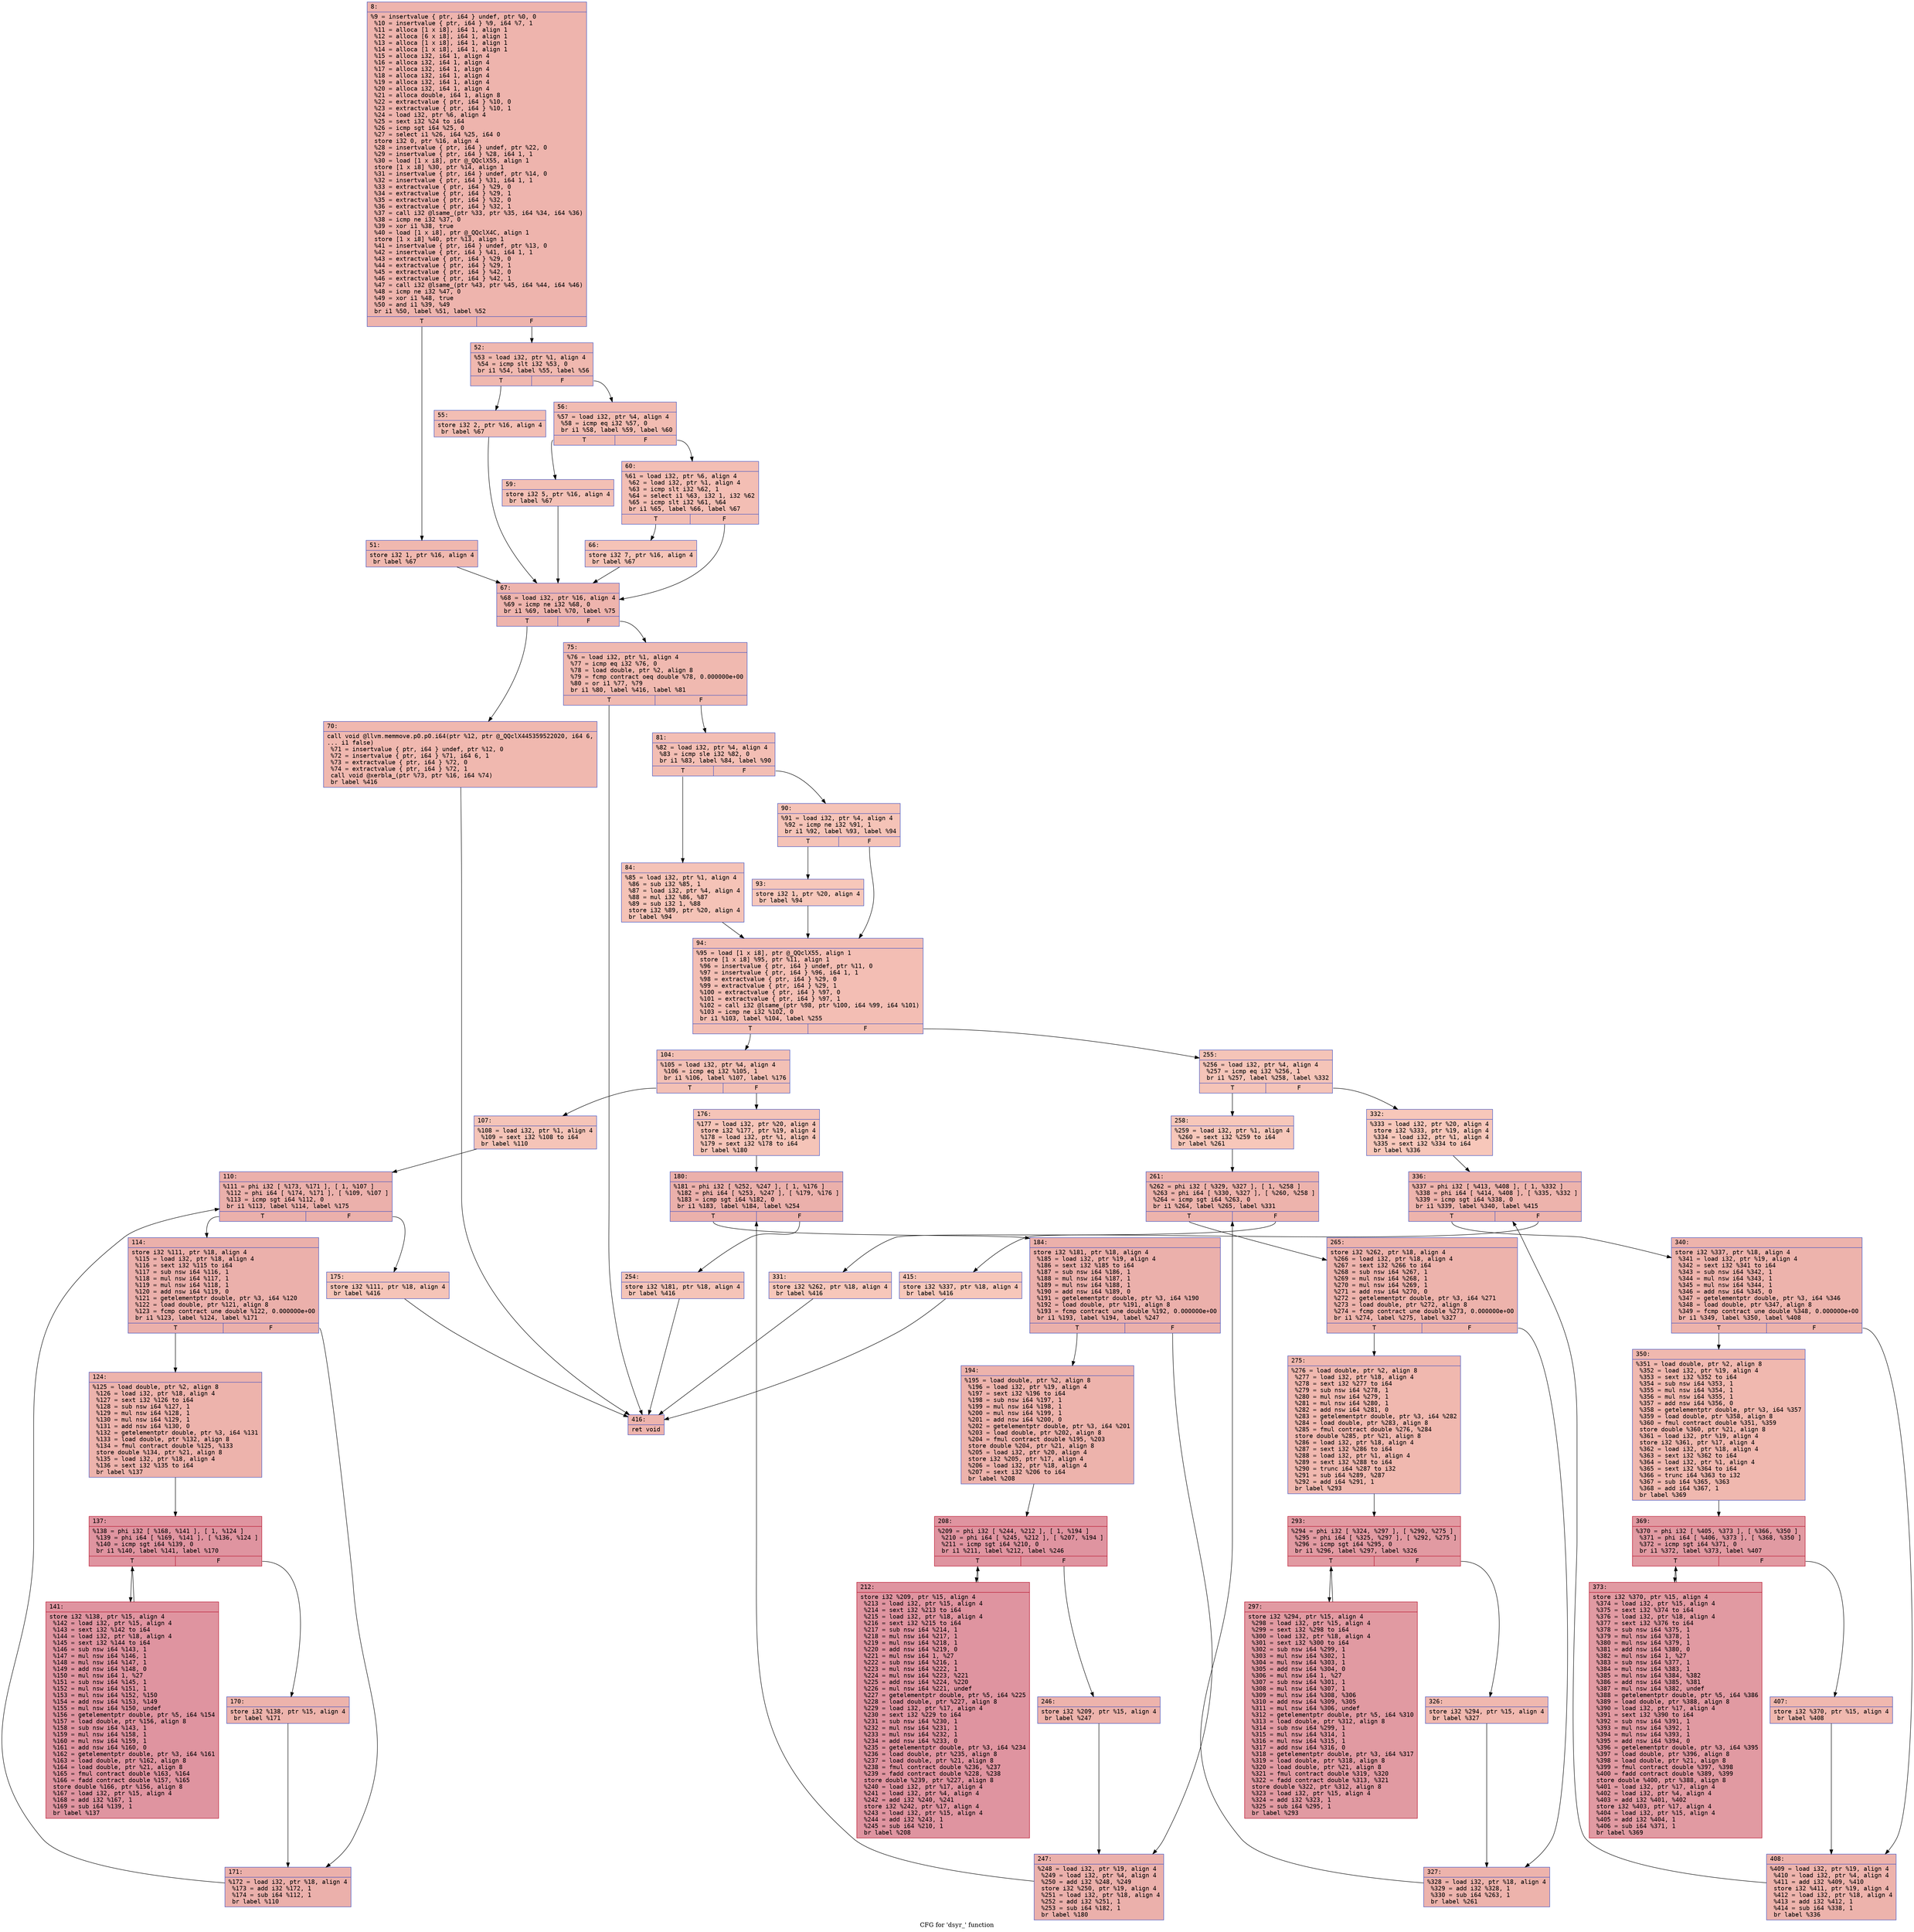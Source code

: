 digraph "CFG for 'dsyr_' function" {
	label="CFG for 'dsyr_' function";

	Node0x55ee101eb010 [shape=record,color="#3d50c3ff", style=filled, fillcolor="#d8564670" fontname="Courier",label="{8:\l|  %9 = insertvalue \{ ptr, i64 \} undef, ptr %0, 0\l  %10 = insertvalue \{ ptr, i64 \} %9, i64 %7, 1\l  %11 = alloca [1 x i8], i64 1, align 1\l  %12 = alloca [6 x i8], i64 1, align 1\l  %13 = alloca [1 x i8], i64 1, align 1\l  %14 = alloca [1 x i8], i64 1, align 1\l  %15 = alloca i32, i64 1, align 4\l  %16 = alloca i32, i64 1, align 4\l  %17 = alloca i32, i64 1, align 4\l  %18 = alloca i32, i64 1, align 4\l  %19 = alloca i32, i64 1, align 4\l  %20 = alloca i32, i64 1, align 4\l  %21 = alloca double, i64 1, align 8\l  %22 = extractvalue \{ ptr, i64 \} %10, 0\l  %23 = extractvalue \{ ptr, i64 \} %10, 1\l  %24 = load i32, ptr %6, align 4\l  %25 = sext i32 %24 to i64\l  %26 = icmp sgt i64 %25, 0\l  %27 = select i1 %26, i64 %25, i64 0\l  store i32 0, ptr %16, align 4\l  %28 = insertvalue \{ ptr, i64 \} undef, ptr %22, 0\l  %29 = insertvalue \{ ptr, i64 \} %28, i64 1, 1\l  %30 = load [1 x i8], ptr @_QQclX55, align 1\l  store [1 x i8] %30, ptr %14, align 1\l  %31 = insertvalue \{ ptr, i64 \} undef, ptr %14, 0\l  %32 = insertvalue \{ ptr, i64 \} %31, i64 1, 1\l  %33 = extractvalue \{ ptr, i64 \} %29, 0\l  %34 = extractvalue \{ ptr, i64 \} %29, 1\l  %35 = extractvalue \{ ptr, i64 \} %32, 0\l  %36 = extractvalue \{ ptr, i64 \} %32, 1\l  %37 = call i32 @lsame_(ptr %33, ptr %35, i64 %34, i64 %36)\l  %38 = icmp ne i32 %37, 0\l  %39 = xor i1 %38, true\l  %40 = load [1 x i8], ptr @_QQclX4C, align 1\l  store [1 x i8] %40, ptr %13, align 1\l  %41 = insertvalue \{ ptr, i64 \} undef, ptr %13, 0\l  %42 = insertvalue \{ ptr, i64 \} %41, i64 1, 1\l  %43 = extractvalue \{ ptr, i64 \} %29, 0\l  %44 = extractvalue \{ ptr, i64 \} %29, 1\l  %45 = extractvalue \{ ptr, i64 \} %42, 0\l  %46 = extractvalue \{ ptr, i64 \} %42, 1\l  %47 = call i32 @lsame_(ptr %43, ptr %45, i64 %44, i64 %46)\l  %48 = icmp ne i32 %47, 0\l  %49 = xor i1 %48, true\l  %50 = and i1 %39, %49\l  br i1 %50, label %51, label %52\l|{<s0>T|<s1>F}}"];
	Node0x55ee101eb010:s0 -> Node0x55ee101ed550[tooltip="8 -> 51\nProbability 50.00%" ];
	Node0x55ee101eb010:s1 -> Node0x55ee101ed5a0[tooltip="8 -> 52\nProbability 50.00%" ];
	Node0x55ee101ed550 [shape=record,color="#3d50c3ff", style=filled, fillcolor="#dc5d4a70" fontname="Courier",label="{51:\l|  store i32 1, ptr %16, align 4\l  br label %67\l}"];
	Node0x55ee101ed550 -> Node0x55ee101ed740[tooltip="51 -> 67\nProbability 100.00%" ];
	Node0x55ee101ed5a0 [shape=record,color="#3d50c3ff", style=filled, fillcolor="#dc5d4a70" fontname="Courier",label="{52:\l|  %53 = load i32, ptr %1, align 4\l  %54 = icmp slt i32 %53, 0\l  br i1 %54, label %55, label %56\l|{<s0>T|<s1>F}}"];
	Node0x55ee101ed5a0:s0 -> Node0x55ee101ed910[tooltip="52 -> 55\nProbability 37.50%" ];
	Node0x55ee101ed5a0:s1 -> Node0x55ee101ed960[tooltip="52 -> 56\nProbability 62.50%" ];
	Node0x55ee101ed910 [shape=record,color="#3d50c3ff", style=filled, fillcolor="#e36c5570" fontname="Courier",label="{55:\l|  store i32 2, ptr %16, align 4\l  br label %67\l}"];
	Node0x55ee101ed910 -> Node0x55ee101ed740[tooltip="55 -> 67\nProbability 100.00%" ];
	Node0x55ee101ed960 [shape=record,color="#3d50c3ff", style=filled, fillcolor="#e1675170" fontname="Courier",label="{56:\l|  %57 = load i32, ptr %4, align 4\l  %58 = icmp eq i32 %57, 0\l  br i1 %58, label %59, label %60\l|{<s0>T|<s1>F}}"];
	Node0x55ee101ed960:s0 -> Node0x55ee101edc80[tooltip="56 -> 59\nProbability 37.50%" ];
	Node0x55ee101ed960:s1 -> Node0x55ee101edcd0[tooltip="56 -> 60\nProbability 62.50%" ];
	Node0x55ee101edc80 [shape=record,color="#3d50c3ff", style=filled, fillcolor="#e5705870" fontname="Courier",label="{59:\l|  store i32 5, ptr %16, align 4\l  br label %67\l}"];
	Node0x55ee101edc80 -> Node0x55ee101ed740[tooltip="59 -> 67\nProbability 100.00%" ];
	Node0x55ee101edcd0 [shape=record,color="#3d50c3ff", style=filled, fillcolor="#e36c5570" fontname="Courier",label="{60:\l|  %61 = load i32, ptr %6, align 4\l  %62 = load i32, ptr %1, align 4\l  %63 = icmp slt i32 %62, 1\l  %64 = select i1 %63, i32 1, i32 %62\l  %65 = icmp slt i32 %61, %64\l  br i1 %65, label %66, label %67\l|{<s0>T|<s1>F}}"];
	Node0x55ee101edcd0:s0 -> Node0x55ee101ee1b0[tooltip="60 -> 66\nProbability 50.00%" ];
	Node0x55ee101edcd0:s1 -> Node0x55ee101ed740[tooltip="60 -> 67\nProbability 50.00%" ];
	Node0x55ee101ee1b0 [shape=record,color="#3d50c3ff", style=filled, fillcolor="#e8765c70" fontname="Courier",label="{66:\l|  store i32 7, ptr %16, align 4\l  br label %67\l}"];
	Node0x55ee101ee1b0 -> Node0x55ee101ed740[tooltip="66 -> 67\nProbability 100.00%" ];
	Node0x55ee101ed740 [shape=record,color="#3d50c3ff", style=filled, fillcolor="#d8564670" fontname="Courier",label="{67:\l|  %68 = load i32, ptr %16, align 4\l  %69 = icmp ne i32 %68, 0\l  br i1 %69, label %70, label %75\l|{<s0>T|<s1>F}}"];
	Node0x55ee101ed740:s0 -> Node0x55ee101ee4d0[tooltip="67 -> 70\nProbability 62.50%" ];
	Node0x55ee101ed740:s1 -> Node0x55ee101ee520[tooltip="67 -> 75\nProbability 37.50%" ];
	Node0x55ee101ee4d0 [shape=record,color="#3d50c3ff", style=filled, fillcolor="#dc5d4a70" fontname="Courier",label="{70:\l|  call void @llvm.memmove.p0.p0.i64(ptr %12, ptr @_QQclX445359522020, i64 6,\l... i1 false)\l  %71 = insertvalue \{ ptr, i64 \} undef, ptr %12, 0\l  %72 = insertvalue \{ ptr, i64 \} %71, i64 6, 1\l  %73 = extractvalue \{ ptr, i64 \} %72, 0\l  %74 = extractvalue \{ ptr, i64 \} %72, 1\l  call void @xerbla_(ptr %73, ptr %16, i64 %74)\l  br label %416\l}"];
	Node0x55ee101ee4d0 -> Node0x55ee101eeb20[tooltip="70 -> 416\nProbability 100.00%" ];
	Node0x55ee101ee520 [shape=record,color="#3d50c3ff", style=filled, fillcolor="#de614d70" fontname="Courier",label="{75:\l|  %76 = load i32, ptr %1, align 4\l  %77 = icmp eq i32 %76, 0\l  %78 = load double, ptr %2, align 8\l  %79 = fcmp contract oeq double %78, 0.000000e+00\l  %80 = or i1 %77, %79\l  br i1 %80, label %416, label %81\l|{<s0>T|<s1>F}}"];
	Node0x55ee101ee520:s0 -> Node0x55ee101eeb20[tooltip="75 -> 416\nProbability 50.00%" ];
	Node0x55ee101ee520:s1 -> Node0x55ee101eee90[tooltip="75 -> 81\nProbability 50.00%" ];
	Node0x55ee101eee90 [shape=record,color="#3d50c3ff", style=filled, fillcolor="#e36c5570" fontname="Courier",label="{81:\l|  %82 = load i32, ptr %4, align 4\l  %83 = icmp sle i32 %82, 0\l  br i1 %83, label %84, label %90\l|{<s0>T|<s1>F}}"];
	Node0x55ee101eee90:s0 -> Node0x55ee101ef0a0[tooltip="81 -> 84\nProbability 50.00%" ];
	Node0x55ee101eee90:s1 -> Node0x55ee101ef0f0[tooltip="81 -> 90\nProbability 50.00%" ];
	Node0x55ee101ef0a0 [shape=record,color="#3d50c3ff", style=filled, fillcolor="#e8765c70" fontname="Courier",label="{84:\l|  %85 = load i32, ptr %1, align 4\l  %86 = sub i32 %85, 1\l  %87 = load i32, ptr %4, align 4\l  %88 = mul i32 %86, %87\l  %89 = sub i32 1, %88\l  store i32 %89, ptr %20, align 4\l  br label %94\l}"];
	Node0x55ee101ef0a0 -> Node0x55ee101ef540[tooltip="84 -> 94\nProbability 100.00%" ];
	Node0x55ee101ef0f0 [shape=record,color="#3d50c3ff", style=filled, fillcolor="#e8765c70" fontname="Courier",label="{90:\l|  %91 = load i32, ptr %4, align 4\l  %92 = icmp ne i32 %91, 1\l  br i1 %92, label %93, label %94\l|{<s0>T|<s1>F}}"];
	Node0x55ee101ef0f0:s0 -> Node0x55ee101ef710[tooltip="90 -> 93\nProbability 50.00%" ];
	Node0x55ee101ef0f0:s1 -> Node0x55ee101ef540[tooltip="90 -> 94\nProbability 50.00%" ];
	Node0x55ee101ef710 [shape=record,color="#3d50c3ff", style=filled, fillcolor="#ec7f6370" fontname="Courier",label="{93:\l|  store i32 1, ptr %20, align 4\l  br label %94\l}"];
	Node0x55ee101ef710 -> Node0x55ee101ef540[tooltip="93 -> 94\nProbability 100.00%" ];
	Node0x55ee101ef540 [shape=record,color="#3d50c3ff", style=filled, fillcolor="#e36c5570" fontname="Courier",label="{94:\l|  %95 = load [1 x i8], ptr @_QQclX55, align 1\l  store [1 x i8] %95, ptr %11, align 1\l  %96 = insertvalue \{ ptr, i64 \} undef, ptr %11, 0\l  %97 = insertvalue \{ ptr, i64 \} %96, i64 1, 1\l  %98 = extractvalue \{ ptr, i64 \} %29, 0\l  %99 = extractvalue \{ ptr, i64 \} %29, 1\l  %100 = extractvalue \{ ptr, i64 \} %97, 0\l  %101 = extractvalue \{ ptr, i64 \} %97, 1\l  %102 = call i32 @lsame_(ptr %98, ptr %100, i64 %99, i64 %101)\l  %103 = icmp ne i32 %102, 0\l  br i1 %103, label %104, label %255\l|{<s0>T|<s1>F}}"];
	Node0x55ee101ef540:s0 -> Node0x55ee101ed1b0[tooltip="94 -> 104\nProbability 62.50%" ];
	Node0x55ee101ef540:s1 -> Node0x55ee101ed200[tooltip="94 -> 255\nProbability 37.50%" ];
	Node0x55ee101ed1b0 [shape=record,color="#3d50c3ff", style=filled, fillcolor="#e5705870" fontname="Courier",label="{104:\l|  %105 = load i32, ptr %4, align 4\l  %106 = icmp eq i32 %105, 1\l  br i1 %106, label %107, label %176\l|{<s0>T|<s1>F}}"];
	Node0x55ee101ed1b0:s0 -> Node0x55ee101f0a40[tooltip="104 -> 107\nProbability 50.00%" ];
	Node0x55ee101ed1b0:s1 -> Node0x55ee101f0a90[tooltip="104 -> 176\nProbability 50.00%" ];
	Node0x55ee101f0a40 [shape=record,color="#3d50c3ff", style=filled, fillcolor="#e97a5f70" fontname="Courier",label="{107:\l|  %108 = load i32, ptr %1, align 4\l  %109 = sext i32 %108 to i64\l  br label %110\l}"];
	Node0x55ee101f0a40 -> Node0x55ee101f0c80[tooltip="107 -> 110\nProbability 100.00%" ];
	Node0x55ee101f0c80 [shape=record,color="#3d50c3ff", style=filled, fillcolor="#d24b4070" fontname="Courier",label="{110:\l|  %111 = phi i32 [ %173, %171 ], [ 1, %107 ]\l  %112 = phi i64 [ %174, %171 ], [ %109, %107 ]\l  %113 = icmp sgt i64 %112, 0\l  br i1 %113, label %114, label %175\l|{<s0>T|<s1>F}}"];
	Node0x55ee101f0c80:s0 -> Node0x55ee101f0fa0[tooltip="110 -> 114\nProbability 96.88%" ];
	Node0x55ee101f0c80:s1 -> Node0x55ee101f0ff0[tooltip="110 -> 175\nProbability 3.12%" ];
	Node0x55ee101f0fa0 [shape=record,color="#3d50c3ff", style=filled, fillcolor="#d24b4070" fontname="Courier",label="{114:\l|  store i32 %111, ptr %18, align 4\l  %115 = load i32, ptr %18, align 4\l  %116 = sext i32 %115 to i64\l  %117 = sub nsw i64 %116, 1\l  %118 = mul nsw i64 %117, 1\l  %119 = mul nsw i64 %118, 1\l  %120 = add nsw i64 %119, 0\l  %121 = getelementptr double, ptr %3, i64 %120\l  %122 = load double, ptr %121, align 8\l  %123 = fcmp contract une double %122, 0.000000e+00\l  br i1 %123, label %124, label %171\l|{<s0>T|<s1>F}}"];
	Node0x55ee101f0fa0:s0 -> Node0x55ee101f1670[tooltip="114 -> 124\nProbability 62.50%" ];
	Node0x55ee101f0fa0:s1 -> Node0x55ee101f0d40[tooltip="114 -> 171\nProbability 37.50%" ];
	Node0x55ee101f1670 [shape=record,color="#3d50c3ff", style=filled, fillcolor="#d6524470" fontname="Courier",label="{124:\l|  %125 = load double, ptr %2, align 8\l  %126 = load i32, ptr %18, align 4\l  %127 = sext i32 %126 to i64\l  %128 = sub nsw i64 %127, 1\l  %129 = mul nsw i64 %128, 1\l  %130 = mul nsw i64 %129, 1\l  %131 = add nsw i64 %130, 0\l  %132 = getelementptr double, ptr %3, i64 %131\l  %133 = load double, ptr %132, align 8\l  %134 = fmul contract double %125, %133\l  store double %134, ptr %21, align 8\l  %135 = load i32, ptr %18, align 4\l  %136 = sext i32 %135 to i64\l  br label %137\l}"];
	Node0x55ee101f1670 -> Node0x55ee101f1e60[tooltip="124 -> 137\nProbability 100.00%" ];
	Node0x55ee101f1e60 [shape=record,color="#b70d28ff", style=filled, fillcolor="#b70d2870" fontname="Courier",label="{137:\l|  %138 = phi i32 [ %168, %141 ], [ 1, %124 ]\l  %139 = phi i64 [ %169, %141 ], [ %136, %124 ]\l  %140 = icmp sgt i64 %139, 0\l  br i1 %140, label %141, label %170\l|{<s0>T|<s1>F}}"];
	Node0x55ee101f1e60:s0 -> Node0x55ee101f1f20[tooltip="137 -> 141\nProbability 96.88%" ];
	Node0x55ee101f1e60:s1 -> Node0x55ee101f2180[tooltip="137 -> 170\nProbability 3.12%" ];
	Node0x55ee101f1f20 [shape=record,color="#b70d28ff", style=filled, fillcolor="#b70d2870" fontname="Courier",label="{141:\l|  store i32 %138, ptr %15, align 4\l  %142 = load i32, ptr %15, align 4\l  %143 = sext i32 %142 to i64\l  %144 = load i32, ptr %18, align 4\l  %145 = sext i32 %144 to i64\l  %146 = sub nsw i64 %143, 1\l  %147 = mul nsw i64 %146, 1\l  %148 = mul nsw i64 %147, 1\l  %149 = add nsw i64 %148, 0\l  %150 = mul nsw i64 1, %27\l  %151 = sub nsw i64 %145, 1\l  %152 = mul nsw i64 %151, 1\l  %153 = mul nsw i64 %152, %150\l  %154 = add nsw i64 %153, %149\l  %155 = mul nsw i64 %150, undef\l  %156 = getelementptr double, ptr %5, i64 %154\l  %157 = load double, ptr %156, align 8\l  %158 = sub nsw i64 %143, 1\l  %159 = mul nsw i64 %158, 1\l  %160 = mul nsw i64 %159, 1\l  %161 = add nsw i64 %160, 0\l  %162 = getelementptr double, ptr %3, i64 %161\l  %163 = load double, ptr %162, align 8\l  %164 = load double, ptr %21, align 8\l  %165 = fmul contract double %163, %164\l  %166 = fadd contract double %157, %165\l  store double %166, ptr %156, align 8\l  %167 = load i32, ptr %15, align 4\l  %168 = add i32 %167, 1\l  %169 = sub i64 %139, 1\l  br label %137\l}"];
	Node0x55ee101f1f20 -> Node0x55ee101f1e60[tooltip="141 -> 137\nProbability 100.00%" ];
	Node0x55ee101f2180 [shape=record,color="#3d50c3ff", style=filled, fillcolor="#d6524470" fontname="Courier",label="{170:\l|  store i32 %138, ptr %15, align 4\l  br label %171\l}"];
	Node0x55ee101f2180 -> Node0x55ee101f0d40[tooltip="170 -> 171\nProbability 100.00%" ];
	Node0x55ee101f0d40 [shape=record,color="#3d50c3ff", style=filled, fillcolor="#d24b4070" fontname="Courier",label="{171:\l|  %172 = load i32, ptr %18, align 4\l  %173 = add i32 %172, 1\l  %174 = sub i64 %112, 1\l  br label %110\l}"];
	Node0x55ee101f0d40 -> Node0x55ee101f0c80[tooltip="171 -> 110\nProbability 100.00%" ];
	Node0x55ee101f0ff0 [shape=record,color="#3d50c3ff", style=filled, fillcolor="#e97a5f70" fontname="Courier",label="{175:\l|  store i32 %111, ptr %18, align 4\l  br label %416\l}"];
	Node0x55ee101f0ff0 -> Node0x55ee101eeb20[tooltip="175 -> 416\nProbability 100.00%" ];
	Node0x55ee101f0a90 [shape=record,color="#3d50c3ff", style=filled, fillcolor="#e97a5f70" fontname="Courier",label="{176:\l|  %177 = load i32, ptr %20, align 4\l  store i32 %177, ptr %19, align 4\l  %178 = load i32, ptr %1, align 4\l  %179 = sext i32 %178 to i64\l  br label %180\l}"];
	Node0x55ee101f0a90 -> Node0x55ee101fd490[tooltip="176 -> 180\nProbability 100.00%" ];
	Node0x55ee101fd490 [shape=record,color="#3d50c3ff", style=filled, fillcolor="#d24b4070" fontname="Courier",label="{180:\l|  %181 = phi i32 [ %252, %247 ], [ 1, %176 ]\l  %182 = phi i64 [ %253, %247 ], [ %179, %176 ]\l  %183 = icmp sgt i64 %182, 0\l  br i1 %183, label %184, label %254\l|{<s0>T|<s1>F}}"];
	Node0x55ee101fd490:s0 -> Node0x55ee101fd7b0[tooltip="180 -> 184\nProbability 96.88%" ];
	Node0x55ee101fd490:s1 -> Node0x55ee101fd800[tooltip="180 -> 254\nProbability 3.12%" ];
	Node0x55ee101fd7b0 [shape=record,color="#3d50c3ff", style=filled, fillcolor="#d24b4070" fontname="Courier",label="{184:\l|  store i32 %181, ptr %18, align 4\l  %185 = load i32, ptr %19, align 4\l  %186 = sext i32 %185 to i64\l  %187 = sub nsw i64 %186, 1\l  %188 = mul nsw i64 %187, 1\l  %189 = mul nsw i64 %188, 1\l  %190 = add nsw i64 %189, 0\l  %191 = getelementptr double, ptr %3, i64 %190\l  %192 = load double, ptr %191, align 8\l  %193 = fcmp contract une double %192, 0.000000e+00\l  br i1 %193, label %194, label %247\l|{<s0>T|<s1>F}}"];
	Node0x55ee101fd7b0:s0 -> Node0x55ee101efab0[tooltip="184 -> 194\nProbability 62.50%" ];
	Node0x55ee101fd7b0:s1 -> Node0x55ee101fd550[tooltip="184 -> 247\nProbability 37.50%" ];
	Node0x55ee101efab0 [shape=record,color="#3d50c3ff", style=filled, fillcolor="#d6524470" fontname="Courier",label="{194:\l|  %195 = load double, ptr %2, align 8\l  %196 = load i32, ptr %19, align 4\l  %197 = sext i32 %196 to i64\l  %198 = sub nsw i64 %197, 1\l  %199 = mul nsw i64 %198, 1\l  %200 = mul nsw i64 %199, 1\l  %201 = add nsw i64 %200, 0\l  %202 = getelementptr double, ptr %3, i64 %201\l  %203 = load double, ptr %202, align 8\l  %204 = fmul contract double %195, %203\l  store double %204, ptr %21, align 8\l  %205 = load i32, ptr %20, align 4\l  store i32 %205, ptr %17, align 4\l  %206 = load i32, ptr %18, align 4\l  %207 = sext i32 %206 to i64\l  br label %208\l}"];
	Node0x55ee101efab0 -> Node0x55ee101f03c0[tooltip="194 -> 208\nProbability 100.00%" ];
	Node0x55ee101f03c0 [shape=record,color="#b70d28ff", style=filled, fillcolor="#b70d2870" fontname="Courier",label="{208:\l|  %209 = phi i32 [ %244, %212 ], [ 1, %194 ]\l  %210 = phi i64 [ %245, %212 ], [ %207, %194 ]\l  %211 = icmp sgt i64 %210, 0\l  br i1 %211, label %212, label %246\l|{<s0>T|<s1>F}}"];
	Node0x55ee101f03c0:s0 -> Node0x55ee101f0480[tooltip="208 -> 212\nProbability 96.88%" ];
	Node0x55ee101f03c0:s1 -> Node0x55ee101f06e0[tooltip="208 -> 246\nProbability 3.12%" ];
	Node0x55ee101f0480 [shape=record,color="#b70d28ff", style=filled, fillcolor="#b70d2870" fontname="Courier",label="{212:\l|  store i32 %209, ptr %15, align 4\l  %213 = load i32, ptr %15, align 4\l  %214 = sext i32 %213 to i64\l  %215 = load i32, ptr %18, align 4\l  %216 = sext i32 %215 to i64\l  %217 = sub nsw i64 %214, 1\l  %218 = mul nsw i64 %217, 1\l  %219 = mul nsw i64 %218, 1\l  %220 = add nsw i64 %219, 0\l  %221 = mul nsw i64 1, %27\l  %222 = sub nsw i64 %216, 1\l  %223 = mul nsw i64 %222, 1\l  %224 = mul nsw i64 %223, %221\l  %225 = add nsw i64 %224, %220\l  %226 = mul nsw i64 %221, undef\l  %227 = getelementptr double, ptr %5, i64 %225\l  %228 = load double, ptr %227, align 8\l  %229 = load i32, ptr %17, align 4\l  %230 = sext i32 %229 to i64\l  %231 = sub nsw i64 %230, 1\l  %232 = mul nsw i64 %231, 1\l  %233 = mul nsw i64 %232, 1\l  %234 = add nsw i64 %233, 0\l  %235 = getelementptr double, ptr %3, i64 %234\l  %236 = load double, ptr %235, align 8\l  %237 = load double, ptr %21, align 8\l  %238 = fmul contract double %236, %237\l  %239 = fadd contract double %228, %238\l  store double %239, ptr %227, align 8\l  %240 = load i32, ptr %17, align 4\l  %241 = load i32, ptr %4, align 4\l  %242 = add i32 %240, %241\l  store i32 %242, ptr %17, align 4\l  %243 = load i32, ptr %15, align 4\l  %244 = add i32 %243, 1\l  %245 = sub i64 %210, 1\l  br label %208\l}"];
	Node0x55ee101f0480 -> Node0x55ee101f03c0[tooltip="212 -> 208\nProbability 100.00%" ];
	Node0x55ee101f06e0 [shape=record,color="#3d50c3ff", style=filled, fillcolor="#d6524470" fontname="Courier",label="{246:\l|  store i32 %209, ptr %15, align 4\l  br label %247\l}"];
	Node0x55ee101f06e0 -> Node0x55ee101fd550[tooltip="246 -> 247\nProbability 100.00%" ];
	Node0x55ee101fd550 [shape=record,color="#3d50c3ff", style=filled, fillcolor="#d24b4070" fontname="Courier",label="{247:\l|  %248 = load i32, ptr %19, align 4\l  %249 = load i32, ptr %4, align 4\l  %250 = add i32 %248, %249\l  store i32 %250, ptr %19, align 4\l  %251 = load i32, ptr %18, align 4\l  %252 = add i32 %251, 1\l  %253 = sub i64 %182, 1\l  br label %180\l}"];
	Node0x55ee101fd550 -> Node0x55ee101fd490[tooltip="247 -> 180\nProbability 100.00%" ];
	Node0x55ee101fd800 [shape=record,color="#3d50c3ff", style=filled, fillcolor="#e97a5f70" fontname="Courier",label="{254:\l|  store i32 %181, ptr %18, align 4\l  br label %416\l}"];
	Node0x55ee101fd800 -> Node0x55ee101eeb20[tooltip="254 -> 416\nProbability 100.00%" ];
	Node0x55ee101ed200 [shape=record,color="#3d50c3ff", style=filled, fillcolor="#e97a5f70" fontname="Courier",label="{255:\l|  %256 = load i32, ptr %4, align 4\l  %257 = icmp eq i32 %256, 1\l  br i1 %257, label %258, label %332\l|{<s0>T|<s1>F}}"];
	Node0x55ee101ed200:s0 -> Node0x55ee10201770[tooltip="255 -> 258\nProbability 50.00%" ];
	Node0x55ee101ed200:s1 -> Node0x55ee102017c0[tooltip="255 -> 332\nProbability 50.00%" ];
	Node0x55ee10201770 [shape=record,color="#3d50c3ff", style=filled, fillcolor="#ec7f6370" fontname="Courier",label="{258:\l|  %259 = load i32, ptr %1, align 4\l  %260 = sext i32 %259 to i64\l  br label %261\l}"];
	Node0x55ee10201770 -> Node0x55ee102019b0[tooltip="258 -> 261\nProbability 100.00%" ];
	Node0x55ee102019b0 [shape=record,color="#3d50c3ff", style=filled, fillcolor="#d6524470" fontname="Courier",label="{261:\l|  %262 = phi i32 [ %329, %327 ], [ 1, %258 ]\l  %263 = phi i64 [ %330, %327 ], [ %260, %258 ]\l  %264 = icmp sgt i64 %263, 0\l  br i1 %264, label %265, label %331\l|{<s0>T|<s1>F}}"];
	Node0x55ee102019b0:s0 -> Node0x55ee10201cd0[tooltip="261 -> 265\nProbability 96.88%" ];
	Node0x55ee102019b0:s1 -> Node0x55ee10201d20[tooltip="261 -> 331\nProbability 3.12%" ];
	Node0x55ee10201cd0 [shape=record,color="#3d50c3ff", style=filled, fillcolor="#d6524470" fontname="Courier",label="{265:\l|  store i32 %262, ptr %18, align 4\l  %266 = load i32, ptr %18, align 4\l  %267 = sext i32 %266 to i64\l  %268 = sub nsw i64 %267, 1\l  %269 = mul nsw i64 %268, 1\l  %270 = mul nsw i64 %269, 1\l  %271 = add nsw i64 %270, 0\l  %272 = getelementptr double, ptr %3, i64 %271\l  %273 = load double, ptr %272, align 8\l  %274 = fcmp contract une double %273, 0.000000e+00\l  br i1 %274, label %275, label %327\l|{<s0>T|<s1>F}}"];
	Node0x55ee10201cd0:s0 -> Node0x55ee102023a0[tooltip="265 -> 275\nProbability 62.50%" ];
	Node0x55ee10201cd0:s1 -> Node0x55ee10201a70[tooltip="265 -> 327\nProbability 37.50%" ];
	Node0x55ee102023a0 [shape=record,color="#3d50c3ff", style=filled, fillcolor="#dc5d4a70" fontname="Courier",label="{275:\l|  %276 = load double, ptr %2, align 8\l  %277 = load i32, ptr %18, align 4\l  %278 = sext i32 %277 to i64\l  %279 = sub nsw i64 %278, 1\l  %280 = mul nsw i64 %279, 1\l  %281 = mul nsw i64 %280, 1\l  %282 = add nsw i64 %281, 0\l  %283 = getelementptr double, ptr %3, i64 %282\l  %284 = load double, ptr %283, align 8\l  %285 = fmul contract double %276, %284\l  store double %285, ptr %21, align 8\l  %286 = load i32, ptr %18, align 4\l  %287 = sext i32 %286 to i64\l  %288 = load i32, ptr %1, align 4\l  %289 = sext i32 %288 to i64\l  %290 = trunc i64 %287 to i32\l  %291 = sub i64 %289, %287\l  %292 = add i64 %291, 1\l  br label %293\l}"];
	Node0x55ee102023a0 -> Node0x55ee10202e10[tooltip="275 -> 293\nProbability 100.00%" ];
	Node0x55ee10202e10 [shape=record,color="#b70d28ff", style=filled, fillcolor="#bb1b2c70" fontname="Courier",label="{293:\l|  %294 = phi i32 [ %324, %297 ], [ %290, %275 ]\l  %295 = phi i64 [ %325, %297 ], [ %292, %275 ]\l  %296 = icmp sgt i64 %295, 0\l  br i1 %296, label %297, label %326\l|{<s0>T|<s1>F}}"];
	Node0x55ee10202e10:s0 -> Node0x55ee10202ed0[tooltip="293 -> 297\nProbability 96.88%" ];
	Node0x55ee10202e10:s1 -> Node0x55ee10203130[tooltip="293 -> 326\nProbability 3.12%" ];
	Node0x55ee10202ed0 [shape=record,color="#b70d28ff", style=filled, fillcolor="#bb1b2c70" fontname="Courier",label="{297:\l|  store i32 %294, ptr %15, align 4\l  %298 = load i32, ptr %15, align 4\l  %299 = sext i32 %298 to i64\l  %300 = load i32, ptr %18, align 4\l  %301 = sext i32 %300 to i64\l  %302 = sub nsw i64 %299, 1\l  %303 = mul nsw i64 %302, 1\l  %304 = mul nsw i64 %303, 1\l  %305 = add nsw i64 %304, 0\l  %306 = mul nsw i64 1, %27\l  %307 = sub nsw i64 %301, 1\l  %308 = mul nsw i64 %307, 1\l  %309 = mul nsw i64 %308, %306\l  %310 = add nsw i64 %309, %305\l  %311 = mul nsw i64 %306, undef\l  %312 = getelementptr double, ptr %5, i64 %310\l  %313 = load double, ptr %312, align 8\l  %314 = sub nsw i64 %299, 1\l  %315 = mul nsw i64 %314, 1\l  %316 = mul nsw i64 %315, 1\l  %317 = add nsw i64 %316, 0\l  %318 = getelementptr double, ptr %3, i64 %317\l  %319 = load double, ptr %318, align 8\l  %320 = load double, ptr %21, align 8\l  %321 = fmul contract double %319, %320\l  %322 = fadd contract double %313, %321\l  store double %322, ptr %312, align 8\l  %323 = load i32, ptr %15, align 4\l  %324 = add i32 %323, 1\l  %325 = sub i64 %295, 1\l  br label %293\l}"];
	Node0x55ee10202ed0 -> Node0x55ee10202e10[tooltip="297 -> 293\nProbability 100.00%" ];
	Node0x55ee10203130 [shape=record,color="#3d50c3ff", style=filled, fillcolor="#dc5d4a70" fontname="Courier",label="{326:\l|  store i32 %294, ptr %15, align 4\l  br label %327\l}"];
	Node0x55ee10203130 -> Node0x55ee10201a70[tooltip="326 -> 327\nProbability 100.00%" ];
	Node0x55ee10201a70 [shape=record,color="#3d50c3ff", style=filled, fillcolor="#d6524470" fontname="Courier",label="{327:\l|  %328 = load i32, ptr %18, align 4\l  %329 = add i32 %328, 1\l  %330 = sub i64 %263, 1\l  br label %261\l}"];
	Node0x55ee10201a70 -> Node0x55ee102019b0[tooltip="327 -> 261\nProbability 100.00%" ];
	Node0x55ee10201d20 [shape=record,color="#3d50c3ff", style=filled, fillcolor="#ec7f6370" fontname="Courier",label="{331:\l|  store i32 %262, ptr %18, align 4\l  br label %416\l}"];
	Node0x55ee10201d20 -> Node0x55ee101eeb20[tooltip="331 -> 416\nProbability 100.00%" ];
	Node0x55ee102017c0 [shape=record,color="#3d50c3ff", style=filled, fillcolor="#ec7f6370" fontname="Courier",label="{332:\l|  %333 = load i32, ptr %20, align 4\l  store i32 %333, ptr %19, align 4\l  %334 = load i32, ptr %1, align 4\l  %335 = sext i32 %334 to i64\l  br label %336\l}"];
	Node0x55ee102017c0 -> Node0x55ee10204960[tooltip="332 -> 336\nProbability 100.00%" ];
	Node0x55ee10204960 [shape=record,color="#3d50c3ff", style=filled, fillcolor="#d6524470" fontname="Courier",label="{336:\l|  %337 = phi i32 [ %413, %408 ], [ 1, %332 ]\l  %338 = phi i64 [ %414, %408 ], [ %335, %332 ]\l  %339 = icmp sgt i64 %338, 0\l  br i1 %339, label %340, label %415\l|{<s0>T|<s1>F}}"];
	Node0x55ee10204960:s0 -> Node0x55ee10204c80[tooltip="336 -> 340\nProbability 96.88%" ];
	Node0x55ee10204960:s1 -> Node0x55ee10204cd0[tooltip="336 -> 415\nProbability 3.12%" ];
	Node0x55ee10204c80 [shape=record,color="#3d50c3ff", style=filled, fillcolor="#d6524470" fontname="Courier",label="{340:\l|  store i32 %337, ptr %18, align 4\l  %341 = load i32, ptr %19, align 4\l  %342 = sext i32 %341 to i64\l  %343 = sub nsw i64 %342, 1\l  %344 = mul nsw i64 %343, 1\l  %345 = mul nsw i64 %344, 1\l  %346 = add nsw i64 %345, 0\l  %347 = getelementptr double, ptr %3, i64 %346\l  %348 = load double, ptr %347, align 8\l  %349 = fcmp contract une double %348, 0.000000e+00\l  br i1 %349, label %350, label %408\l|{<s0>T|<s1>F}}"];
	Node0x55ee10204c80:s0 -> Node0x55ee10205350[tooltip="340 -> 350\nProbability 62.50%" ];
	Node0x55ee10204c80:s1 -> Node0x55ee10204a20[tooltip="340 -> 408\nProbability 37.50%" ];
	Node0x55ee10205350 [shape=record,color="#3d50c3ff", style=filled, fillcolor="#dc5d4a70" fontname="Courier",label="{350:\l|  %351 = load double, ptr %2, align 8\l  %352 = load i32, ptr %19, align 4\l  %353 = sext i32 %352 to i64\l  %354 = sub nsw i64 %353, 1\l  %355 = mul nsw i64 %354, 1\l  %356 = mul nsw i64 %355, 1\l  %357 = add nsw i64 %356, 0\l  %358 = getelementptr double, ptr %3, i64 %357\l  %359 = load double, ptr %358, align 8\l  %360 = fmul contract double %351, %359\l  store double %360, ptr %21, align 8\l  %361 = load i32, ptr %19, align 4\l  store i32 %361, ptr %17, align 4\l  %362 = load i32, ptr %18, align 4\l  %363 = sext i32 %362 to i64\l  %364 = load i32, ptr %1, align 4\l  %365 = sext i32 %364 to i64\l  %366 = trunc i64 %363 to i32\l  %367 = sub i64 %365, %363\l  %368 = add i64 %367, 1\l  br label %369\l}"];
	Node0x55ee10205350 -> Node0x55ee10205ee0[tooltip="350 -> 369\nProbability 100.00%" ];
	Node0x55ee10205ee0 [shape=record,color="#b70d28ff", style=filled, fillcolor="#bb1b2c70" fontname="Courier",label="{369:\l|  %370 = phi i32 [ %405, %373 ], [ %366, %350 ]\l  %371 = phi i64 [ %406, %373 ], [ %368, %350 ]\l  %372 = icmp sgt i64 %371, 0\l  br i1 %372, label %373, label %407\l|{<s0>T|<s1>F}}"];
	Node0x55ee10205ee0:s0 -> Node0x55ee10205fa0[tooltip="369 -> 373\nProbability 96.88%" ];
	Node0x55ee10205ee0:s1 -> Node0x55ee10206200[tooltip="369 -> 407\nProbability 3.12%" ];
	Node0x55ee10205fa0 [shape=record,color="#b70d28ff", style=filled, fillcolor="#bb1b2c70" fontname="Courier",label="{373:\l|  store i32 %370, ptr %15, align 4\l  %374 = load i32, ptr %15, align 4\l  %375 = sext i32 %374 to i64\l  %376 = load i32, ptr %18, align 4\l  %377 = sext i32 %376 to i64\l  %378 = sub nsw i64 %375, 1\l  %379 = mul nsw i64 %378, 1\l  %380 = mul nsw i64 %379, 1\l  %381 = add nsw i64 %380, 0\l  %382 = mul nsw i64 1, %27\l  %383 = sub nsw i64 %377, 1\l  %384 = mul nsw i64 %383, 1\l  %385 = mul nsw i64 %384, %382\l  %386 = add nsw i64 %385, %381\l  %387 = mul nsw i64 %382, undef\l  %388 = getelementptr double, ptr %5, i64 %386\l  %389 = load double, ptr %388, align 8\l  %390 = load i32, ptr %17, align 4\l  %391 = sext i32 %390 to i64\l  %392 = sub nsw i64 %391, 1\l  %393 = mul nsw i64 %392, 1\l  %394 = mul nsw i64 %393, 1\l  %395 = add nsw i64 %394, 0\l  %396 = getelementptr double, ptr %3, i64 %395\l  %397 = load double, ptr %396, align 8\l  %398 = load double, ptr %21, align 8\l  %399 = fmul contract double %397, %398\l  %400 = fadd contract double %389, %399\l  store double %400, ptr %388, align 8\l  %401 = load i32, ptr %17, align 4\l  %402 = load i32, ptr %4, align 4\l  %403 = add i32 %401, %402\l  store i32 %403, ptr %17, align 4\l  %404 = load i32, ptr %15, align 4\l  %405 = add i32 %404, 1\l  %406 = sub i64 %371, 1\l  br label %369\l}"];
	Node0x55ee10205fa0 -> Node0x55ee10205ee0[tooltip="373 -> 369\nProbability 100.00%" ];
	Node0x55ee10206200 [shape=record,color="#3d50c3ff", style=filled, fillcolor="#dc5d4a70" fontname="Courier",label="{407:\l|  store i32 %370, ptr %15, align 4\l  br label %408\l}"];
	Node0x55ee10206200 -> Node0x55ee10204a20[tooltip="407 -> 408\nProbability 100.00%" ];
	Node0x55ee10204a20 [shape=record,color="#3d50c3ff", style=filled, fillcolor="#d6524470" fontname="Courier",label="{408:\l|  %409 = load i32, ptr %19, align 4\l  %410 = load i32, ptr %4, align 4\l  %411 = add i32 %409, %410\l  store i32 %411, ptr %19, align 4\l  %412 = load i32, ptr %18, align 4\l  %413 = add i32 %412, 1\l  %414 = sub i64 %338, 1\l  br label %336\l}"];
	Node0x55ee10204a20 -> Node0x55ee10204960[tooltip="408 -> 336\nProbability 100.00%" ];
	Node0x55ee10204cd0 [shape=record,color="#3d50c3ff", style=filled, fillcolor="#ec7f6370" fontname="Courier",label="{415:\l|  store i32 %337, ptr %18, align 4\l  br label %416\l}"];
	Node0x55ee10204cd0 -> Node0x55ee101eeb20[tooltip="415 -> 416\nProbability 100.00%" ];
	Node0x55ee101eeb20 [shape=record,color="#3d50c3ff", style=filled, fillcolor="#d8564670" fontname="Courier",label="{416:\l|  ret void\l}"];
}
